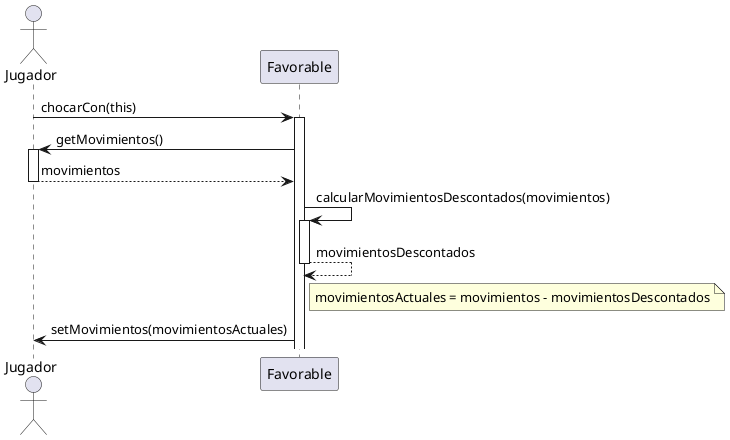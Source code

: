 @startuml

actor Jugador
participant Favorable

Jugador -> Favorable ++ : chocarCon(this)
Favorable -> Jugador ++ : getMovimientos()
return movimientos

Favorable -> Favorable ++ : calcularMovimientosDescontados(movimientos)
return movimientosDescontados

note right of Favorable
	movimientosActuales = movimientos - movimientosDescontados
end note

Favorable -> Jugador : setMovimientos(movimientosActuales)

@enduml
